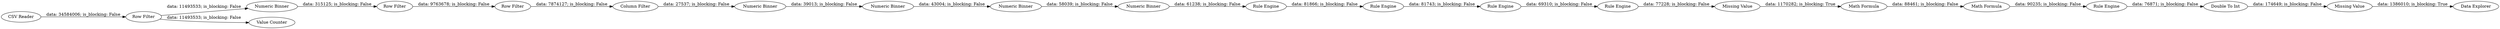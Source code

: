 digraph {
	"3588576593986672708_14" [label="Numeric Binner"]
	"3588576593986672708_21" [label="Math Formula"]
	"3588576593986672708_24" [label="Rule Engine"]
	"3588576593986672708_27" [label="Numeric Binner"]
	"3588576593986672708_9" [label="Numeric Binner"]
	"3588576593986672708_23" [label="Numeric Binner"]
	"3588576593986672708_13" [label="Row Filter"]
	"3588576593986672708_20" [label="Rule Engine"]
	"3588576593986672708_28" [label="Data Explorer"]
	"3588576593986672708_10" [label="Value Counter"]
	"3588576593986672708_26" [label="Double To Int"]
	"3588576593986672708_17" [label="Math Formula"]
	"3588576593986672708_19" [label="Rule Engine"]
	"3588576593986672708_11" [label="Row Filter"]
	"3588576593986672708_12" [label="Column Filter"]
	"3588576593986672708_18" [label="Rule Engine"]
	"3588576593986672708_8" [label="Row Filter"]
	"3588576593986672708_29" [label="Numeric Binner"]
	"3588576593986672708_16" [label="Missing Value"]
	"3588576593986672708_15" [label="Rule Engine"]
	"3588576593986672708_22" [label="CSV Reader"]
	"3588576593986672708_25" [label="Missing Value"]
	"3588576593986672708_19" -> "3588576593986672708_20" [label="data: 69310; is_blocking: False"]
	"3588576593986672708_23" -> "3588576593986672708_27" [label="data: 39013; is_blocking: False"]
	"3588576593986672708_17" -> "3588576593986672708_21" [label="data: 88461; is_blocking: False"]
	"3588576593986672708_9" -> "3588576593986672708_11" [label="data: 315125; is_blocking: False"]
	"3588576593986672708_11" -> "3588576593986672708_13" [label="data: 9763678; is_blocking: False"]
	"3588576593986672708_29" -> "3588576593986672708_14" [label="data: 58039; is_blocking: False"]
	"3588576593986672708_12" -> "3588576593986672708_23" [label="data: 27537; is_blocking: False"]
	"3588576593986672708_26" -> "3588576593986672708_25" [label="data: 174649; is_blocking: False"]
	"3588576593986672708_22" -> "3588576593986672708_8" [label="data: 34584006; is_blocking: False"]
	"3588576593986672708_25" -> "3588576593986672708_28" [label="data: 1386010; is_blocking: True"]
	"3588576593986672708_21" -> "3588576593986672708_24" [label="data: 90235; is_blocking: False"]
	"3588576593986672708_13" -> "3588576593986672708_12" [label="data: 7874127; is_blocking: False"]
	"3588576593986672708_8" -> "3588576593986672708_10" [label="data: 11493533; is_blocking: False"]
	"3588576593986672708_15" -> "3588576593986672708_18" [label="data: 81866; is_blocking: False"]
	"3588576593986672708_18" -> "3588576593986672708_19" [label="data: 81743; is_blocking: False"]
	"3588576593986672708_27" -> "3588576593986672708_29" [label="data: 43004; is_blocking: False"]
	"3588576593986672708_16" -> "3588576593986672708_17" [label="data: 1170282; is_blocking: True"]
	"3588576593986672708_24" -> "3588576593986672708_26" [label="data: 76871; is_blocking: False"]
	"3588576593986672708_14" -> "3588576593986672708_15" [label="data: 61238; is_blocking: False"]
	"3588576593986672708_20" -> "3588576593986672708_16" [label="data: 77228; is_blocking: False"]
	"3588576593986672708_8" -> "3588576593986672708_9" [label="data: 11493533; is_blocking: False"]
	rankdir=LR
}
